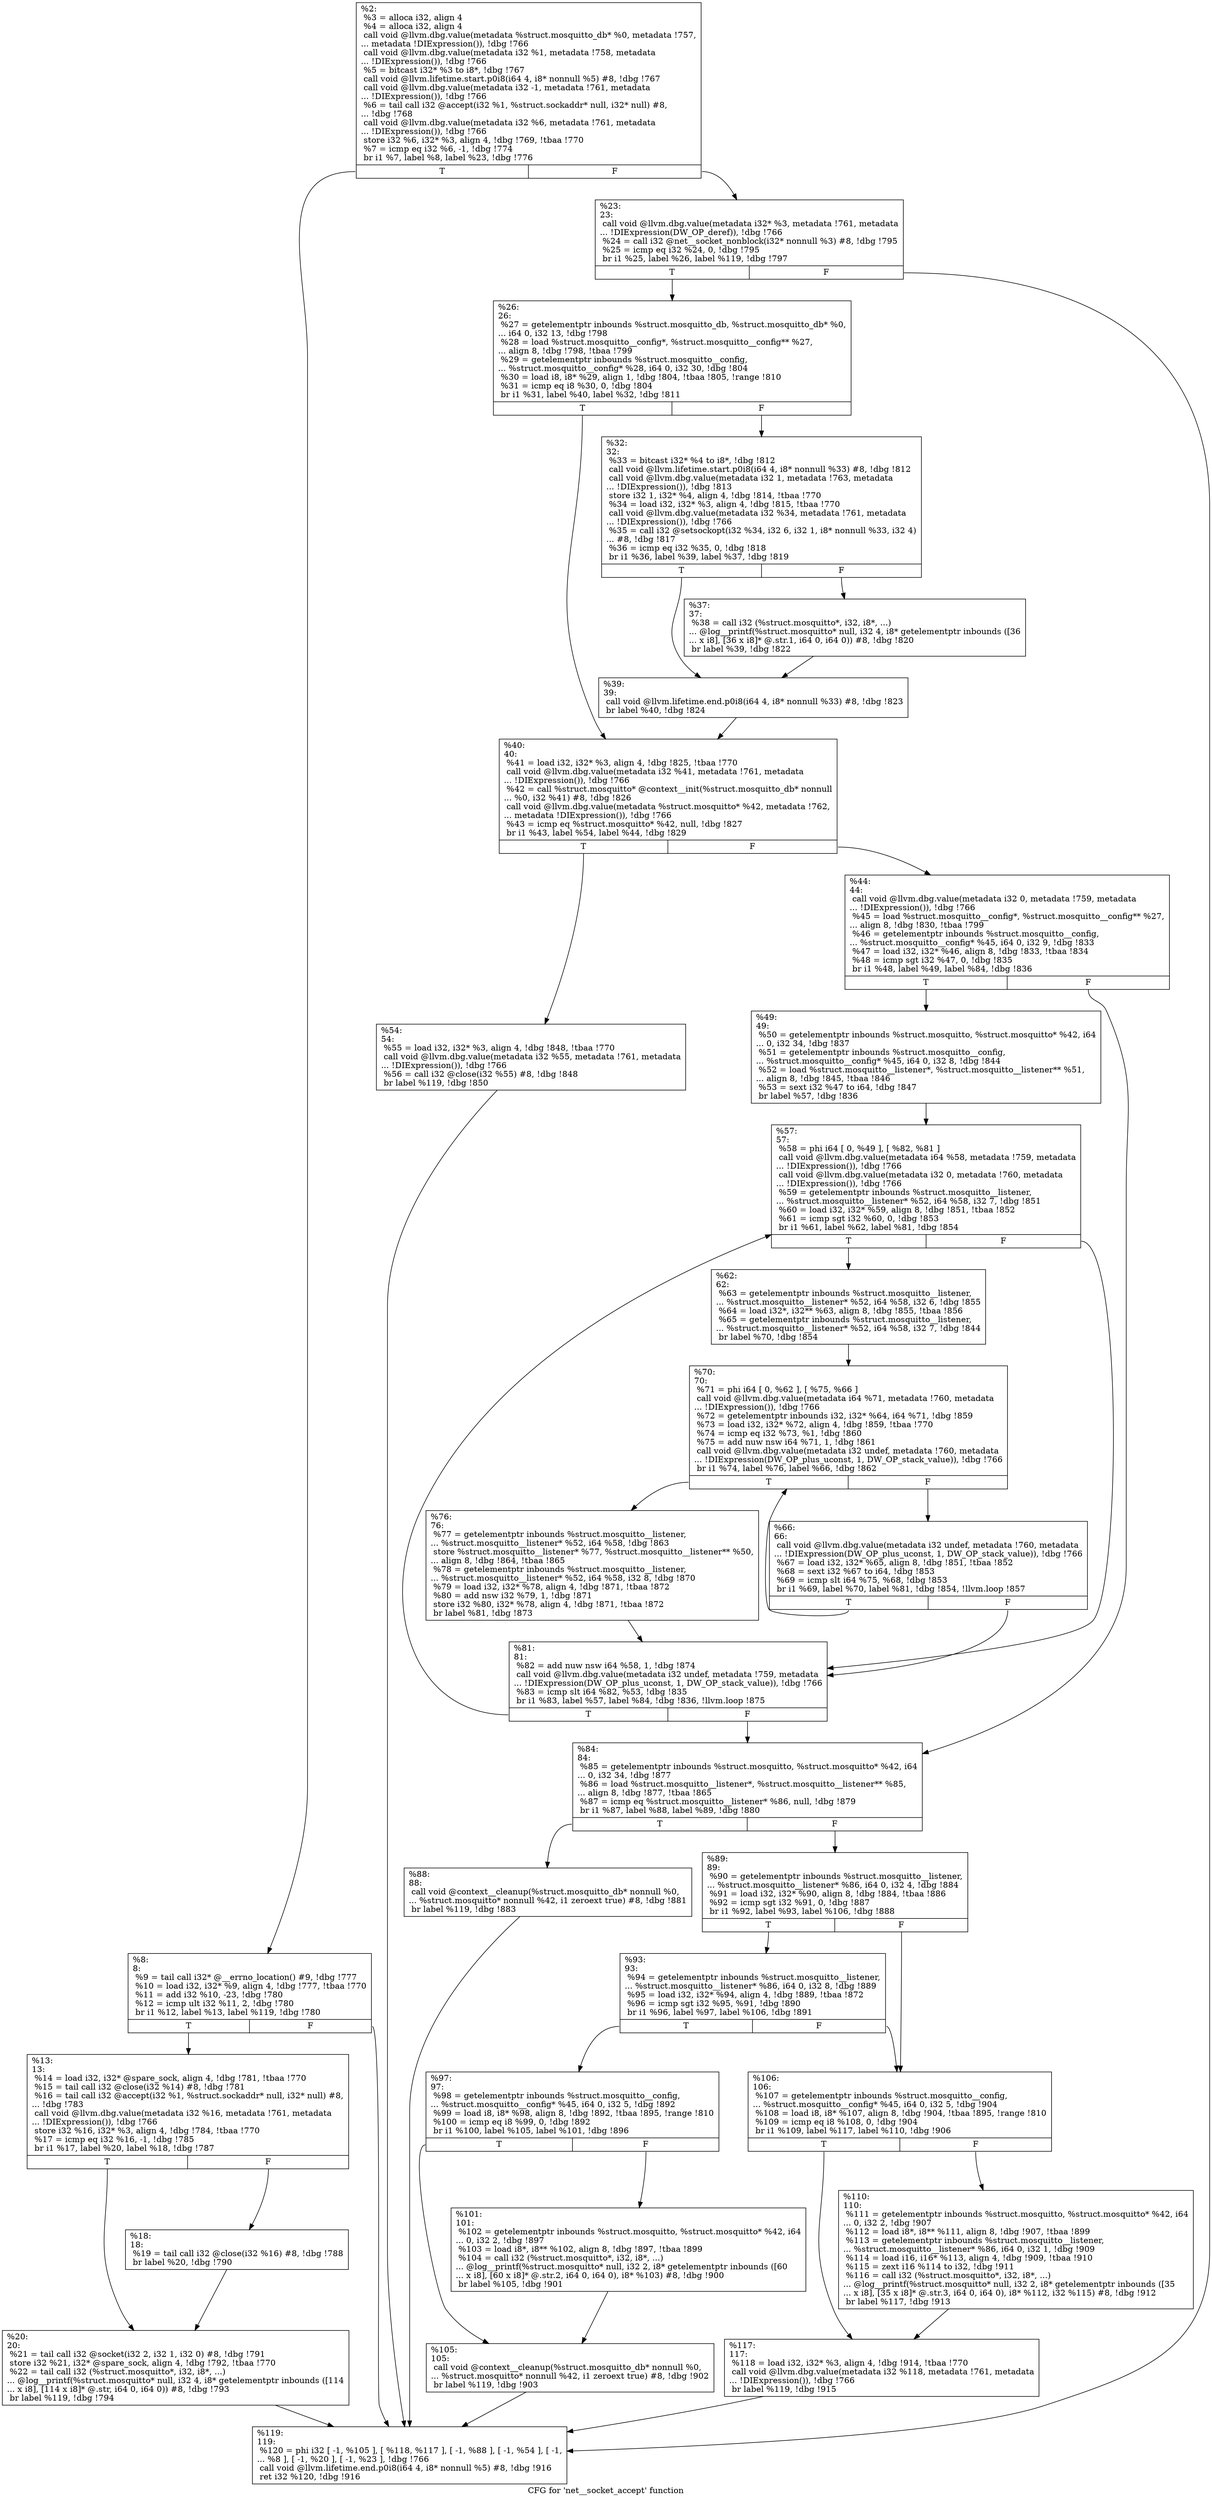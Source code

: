 digraph "CFG for 'net__socket_accept' function" {
	label="CFG for 'net__socket_accept' function";

	Node0x1039b30 [shape=record,label="{%2:\l  %3 = alloca i32, align 4\l  %4 = alloca i32, align 4\l  call void @llvm.dbg.value(metadata %struct.mosquitto_db* %0, metadata !757,\l... metadata !DIExpression()), !dbg !766\l  call void @llvm.dbg.value(metadata i32 %1, metadata !758, metadata\l... !DIExpression()), !dbg !766\l  %5 = bitcast i32* %3 to i8*, !dbg !767\l  call void @llvm.lifetime.start.p0i8(i64 4, i8* nonnull %5) #8, !dbg !767\l  call void @llvm.dbg.value(metadata i32 -1, metadata !761, metadata\l... !DIExpression()), !dbg !766\l  %6 = tail call i32 @accept(i32 %1, %struct.sockaddr* null, i32* null) #8,\l... !dbg !768\l  call void @llvm.dbg.value(metadata i32 %6, metadata !761, metadata\l... !DIExpression()), !dbg !766\l  store i32 %6, i32* %3, align 4, !dbg !769, !tbaa !770\l  %7 = icmp eq i32 %6, -1, !dbg !774\l  br i1 %7, label %8, label %23, !dbg !776\l|{<s0>T|<s1>F}}"];
	Node0x1039b30:s0 -> Node0x103aed0;
	Node0x1039b30:s1 -> Node0x103b010;
	Node0x103aed0 [shape=record,label="{%8:\l8:                                                \l  %9 = tail call i32* @__errno_location() #9, !dbg !777\l  %10 = load i32, i32* %9, align 4, !dbg !777, !tbaa !770\l  %11 = add i32 %10, -23, !dbg !780\l  %12 = icmp ult i32 %11, 2, !dbg !780\l  br i1 %12, label %13, label %119, !dbg !780\l|{<s0>T|<s1>F}}"];
	Node0x103aed0:s0 -> Node0x103af20;
	Node0x103aed0:s1 -> Node0x103b7e0;
	Node0x103af20 [shape=record,label="{%13:\l13:                                               \l  %14 = load i32, i32* @spare_sock, align 4, !dbg !781, !tbaa !770\l  %15 = tail call i32 @close(i32 %14) #8, !dbg !781\l  %16 = tail call i32 @accept(i32 %1, %struct.sockaddr* null, i32* null) #8,\l... !dbg !783\l  call void @llvm.dbg.value(metadata i32 %16, metadata !761, metadata\l... !DIExpression()), !dbg !766\l  store i32 %16, i32* %3, align 4, !dbg !784, !tbaa !770\l  %17 = icmp eq i32 %16, -1, !dbg !785\l  br i1 %17, label %20, label %18, !dbg !787\l|{<s0>T|<s1>F}}"];
	Node0x103af20:s0 -> Node0x103afc0;
	Node0x103af20:s1 -> Node0x103af70;
	Node0x103af70 [shape=record,label="{%18:\l18:                                               \l  %19 = tail call i32 @close(i32 %16) #8, !dbg !788\l  br label %20, !dbg !790\l}"];
	Node0x103af70 -> Node0x103afc0;
	Node0x103afc0 [shape=record,label="{%20:\l20:                                               \l  %21 = tail call i32 @socket(i32 2, i32 1, i32 0) #8, !dbg !791\l  store i32 %21, i32* @spare_sock, align 4, !dbg !792, !tbaa !770\l  %22 = tail call i32 (%struct.mosquitto*, i32, i8*, ...)\l... @log__printf(%struct.mosquitto* null, i32 4, i8* getelementptr inbounds ([114\l... x i8], [114 x i8]* @.str, i64 0, i64 0)) #8, !dbg !793\l  br label %119, !dbg !794\l}"];
	Node0x103afc0 -> Node0x103b7e0;
	Node0x103b010 [shape=record,label="{%23:\l23:                                               \l  call void @llvm.dbg.value(metadata i32* %3, metadata !761, metadata\l... !DIExpression(DW_OP_deref)), !dbg !766\l  %24 = call i32 @net__socket_nonblock(i32* nonnull %3) #8, !dbg !795\l  %25 = icmp eq i32 %24, 0, !dbg !795\l  br i1 %25, label %26, label %119, !dbg !797\l|{<s0>T|<s1>F}}"];
	Node0x103b010:s0 -> Node0x103b060;
	Node0x103b010:s1 -> Node0x103b7e0;
	Node0x103b060 [shape=record,label="{%26:\l26:                                               \l  %27 = getelementptr inbounds %struct.mosquitto_db, %struct.mosquitto_db* %0,\l... i64 0, i32 13, !dbg !798\l  %28 = load %struct.mosquitto__config*, %struct.mosquitto__config** %27,\l... align 8, !dbg !798, !tbaa !799\l  %29 = getelementptr inbounds %struct.mosquitto__config,\l... %struct.mosquitto__config* %28, i64 0, i32 30, !dbg !804\l  %30 = load i8, i8* %29, align 1, !dbg !804, !tbaa !805, !range !810\l  %31 = icmp eq i8 %30, 0, !dbg !804\l  br i1 %31, label %40, label %32, !dbg !811\l|{<s0>T|<s1>F}}"];
	Node0x103b060:s0 -> Node0x103b1a0;
	Node0x103b060:s1 -> Node0x103b0b0;
	Node0x103b0b0 [shape=record,label="{%32:\l32:                                               \l  %33 = bitcast i32* %4 to i8*, !dbg !812\l  call void @llvm.lifetime.start.p0i8(i64 4, i8* nonnull %33) #8, !dbg !812\l  call void @llvm.dbg.value(metadata i32 1, metadata !763, metadata\l... !DIExpression()), !dbg !813\l  store i32 1, i32* %4, align 4, !dbg !814, !tbaa !770\l  %34 = load i32, i32* %3, align 4, !dbg !815, !tbaa !770\l  call void @llvm.dbg.value(metadata i32 %34, metadata !761, metadata\l... !DIExpression()), !dbg !766\l  %35 = call i32 @setsockopt(i32 %34, i32 6, i32 1, i8* nonnull %33, i32 4)\l... #8, !dbg !817\l  %36 = icmp eq i32 %35, 0, !dbg !818\l  br i1 %36, label %39, label %37, !dbg !819\l|{<s0>T|<s1>F}}"];
	Node0x103b0b0:s0 -> Node0x103b150;
	Node0x103b0b0:s1 -> Node0x103b100;
	Node0x103b100 [shape=record,label="{%37:\l37:                                               \l  %38 = call i32 (%struct.mosquitto*, i32, i8*, ...)\l... @log__printf(%struct.mosquitto* null, i32 4, i8* getelementptr inbounds ([36\l... x i8], [36 x i8]* @.str.1, i64 0, i64 0)) #8, !dbg !820\l  br label %39, !dbg !822\l}"];
	Node0x103b100 -> Node0x103b150;
	Node0x103b150 [shape=record,label="{%39:\l39:                                               \l  call void @llvm.lifetime.end.p0i8(i64 4, i8* nonnull %33) #8, !dbg !823\l  br label %40, !dbg !824\l}"];
	Node0x103b150 -> Node0x103b1a0;
	Node0x103b1a0 [shape=record,label="{%40:\l40:                                               \l  %41 = load i32, i32* %3, align 4, !dbg !825, !tbaa !770\l  call void @llvm.dbg.value(metadata i32 %41, metadata !761, metadata\l... !DIExpression()), !dbg !766\l  %42 = call %struct.mosquitto* @context__init(%struct.mosquitto_db* nonnull\l... %0, i32 %41) #8, !dbg !826\l  call void @llvm.dbg.value(metadata %struct.mosquitto* %42, metadata !762,\l... metadata !DIExpression()), !dbg !766\l  %43 = icmp eq %struct.mosquitto* %42, null, !dbg !827\l  br i1 %43, label %54, label %44, !dbg !829\l|{<s0>T|<s1>F}}"];
	Node0x103b1a0:s0 -> Node0x103b290;
	Node0x103b1a0:s1 -> Node0x103b1f0;
	Node0x103b1f0 [shape=record,label="{%44:\l44:                                               \l  call void @llvm.dbg.value(metadata i32 0, metadata !759, metadata\l... !DIExpression()), !dbg !766\l  %45 = load %struct.mosquitto__config*, %struct.mosquitto__config** %27,\l... align 8, !dbg !830, !tbaa !799\l  %46 = getelementptr inbounds %struct.mosquitto__config,\l... %struct.mosquitto__config* %45, i64 0, i32 9, !dbg !833\l  %47 = load i32, i32* %46, align 8, !dbg !833, !tbaa !834\l  %48 = icmp sgt i32 %47, 0, !dbg !835\l  br i1 %48, label %49, label %84, !dbg !836\l|{<s0>T|<s1>F}}"];
	Node0x103b1f0:s0 -> Node0x103b240;
	Node0x103b1f0:s1 -> Node0x103b4c0;
	Node0x103b240 [shape=record,label="{%49:\l49:                                               \l  %50 = getelementptr inbounds %struct.mosquitto, %struct.mosquitto* %42, i64\l... 0, i32 34, !dbg !837\l  %51 = getelementptr inbounds %struct.mosquitto__config,\l... %struct.mosquitto__config* %45, i64 0, i32 8, !dbg !844\l  %52 = load %struct.mosquitto__listener*, %struct.mosquitto__listener** %51,\l... align 8, !dbg !845, !tbaa !846\l  %53 = sext i32 %47 to i64, !dbg !847\l  br label %57, !dbg !836\l}"];
	Node0x103b240 -> Node0x103b2e0;
	Node0x103b290 [shape=record,label="{%54:\l54:                                               \l  %55 = load i32, i32* %3, align 4, !dbg !848, !tbaa !770\l  call void @llvm.dbg.value(metadata i32 %55, metadata !761, metadata\l... !DIExpression()), !dbg !766\l  %56 = call i32 @close(i32 %55) #8, !dbg !848\l  br label %119, !dbg !850\l}"];
	Node0x103b290 -> Node0x103b7e0;
	Node0x103b2e0 [shape=record,label="{%57:\l57:                                               \l  %58 = phi i64 [ 0, %49 ], [ %82, %81 ]\l  call void @llvm.dbg.value(metadata i64 %58, metadata !759, metadata\l... !DIExpression()), !dbg !766\l  call void @llvm.dbg.value(metadata i32 0, metadata !760, metadata\l... !DIExpression()), !dbg !766\l  %59 = getelementptr inbounds %struct.mosquitto__listener,\l... %struct.mosquitto__listener* %52, i64 %58, i32 7, !dbg !851\l  %60 = load i32, i32* %59, align 8, !dbg !851, !tbaa !852\l  %61 = icmp sgt i32 %60, 0, !dbg !853\l  br i1 %61, label %62, label %81, !dbg !854\l|{<s0>T|<s1>F}}"];
	Node0x103b2e0:s0 -> Node0x103b330;
	Node0x103b2e0:s1 -> Node0x103b470;
	Node0x103b330 [shape=record,label="{%62:\l62:                                               \l  %63 = getelementptr inbounds %struct.mosquitto__listener,\l... %struct.mosquitto__listener* %52, i64 %58, i32 6, !dbg !855\l  %64 = load i32*, i32** %63, align 8, !dbg !855, !tbaa !856\l  %65 = getelementptr inbounds %struct.mosquitto__listener,\l... %struct.mosquitto__listener* %52, i64 %58, i32 7, !dbg !844\l  br label %70, !dbg !854\l}"];
	Node0x103b330 -> Node0x103b3d0;
	Node0x103b380 [shape=record,label="{%66:\l66:                                               \l  call void @llvm.dbg.value(metadata i32 undef, metadata !760, metadata\l... !DIExpression(DW_OP_plus_uconst, 1, DW_OP_stack_value)), !dbg !766\l  %67 = load i32, i32* %65, align 8, !dbg !851, !tbaa !852\l  %68 = sext i32 %67 to i64, !dbg !853\l  %69 = icmp slt i64 %75, %68, !dbg !853\l  br i1 %69, label %70, label %81, !dbg !854, !llvm.loop !857\l|{<s0>T|<s1>F}}"];
	Node0x103b380:s0 -> Node0x103b3d0;
	Node0x103b380:s1 -> Node0x103b470;
	Node0x103b3d0 [shape=record,label="{%70:\l70:                                               \l  %71 = phi i64 [ 0, %62 ], [ %75, %66 ]\l  call void @llvm.dbg.value(metadata i64 %71, metadata !760, metadata\l... !DIExpression()), !dbg !766\l  %72 = getelementptr inbounds i32, i32* %64, i64 %71, !dbg !859\l  %73 = load i32, i32* %72, align 4, !dbg !859, !tbaa !770\l  %74 = icmp eq i32 %73, %1, !dbg !860\l  %75 = add nuw nsw i64 %71, 1, !dbg !861\l  call void @llvm.dbg.value(metadata i32 undef, metadata !760, metadata\l... !DIExpression(DW_OP_plus_uconst, 1, DW_OP_stack_value)), !dbg !766\l  br i1 %74, label %76, label %66, !dbg !862\l|{<s0>T|<s1>F}}"];
	Node0x103b3d0:s0 -> Node0x103b420;
	Node0x103b3d0:s1 -> Node0x103b380;
	Node0x103b420 [shape=record,label="{%76:\l76:                                               \l  %77 = getelementptr inbounds %struct.mosquitto__listener,\l... %struct.mosquitto__listener* %52, i64 %58, !dbg !863\l  store %struct.mosquitto__listener* %77, %struct.mosquitto__listener** %50,\l... align 8, !dbg !864, !tbaa !865\l  %78 = getelementptr inbounds %struct.mosquitto__listener,\l... %struct.mosquitto__listener* %52, i64 %58, i32 8, !dbg !870\l  %79 = load i32, i32* %78, align 4, !dbg !871, !tbaa !872\l  %80 = add nsw i32 %79, 1, !dbg !871\l  store i32 %80, i32* %78, align 4, !dbg !871, !tbaa !872\l  br label %81, !dbg !873\l}"];
	Node0x103b420 -> Node0x103b470;
	Node0x103b470 [shape=record,label="{%81:\l81:                                               \l  %82 = add nuw nsw i64 %58, 1, !dbg !874\l  call void @llvm.dbg.value(metadata i32 undef, metadata !759, metadata\l... !DIExpression(DW_OP_plus_uconst, 1, DW_OP_stack_value)), !dbg !766\l  %83 = icmp slt i64 %82, %53, !dbg !835\l  br i1 %83, label %57, label %84, !dbg !836, !llvm.loop !875\l|{<s0>T|<s1>F}}"];
	Node0x103b470:s0 -> Node0x103b2e0;
	Node0x103b470:s1 -> Node0x103b4c0;
	Node0x103b4c0 [shape=record,label="{%84:\l84:                                               \l  %85 = getelementptr inbounds %struct.mosquitto, %struct.mosquitto* %42, i64\l... 0, i32 34, !dbg !877\l  %86 = load %struct.mosquitto__listener*, %struct.mosquitto__listener** %85,\l... align 8, !dbg !877, !tbaa !865\l  %87 = icmp eq %struct.mosquitto__listener* %86, null, !dbg !879\l  br i1 %87, label %88, label %89, !dbg !880\l|{<s0>T|<s1>F}}"];
	Node0x103b4c0:s0 -> Node0x103b510;
	Node0x103b4c0:s1 -> Node0x103b560;
	Node0x103b510 [shape=record,label="{%88:\l88:                                               \l  call void @context__cleanup(%struct.mosquitto_db* nonnull %0,\l... %struct.mosquitto* nonnull %42, i1 zeroext true) #8, !dbg !881\l  br label %119, !dbg !883\l}"];
	Node0x103b510 -> Node0x103b7e0;
	Node0x103b560 [shape=record,label="{%89:\l89:                                               \l  %90 = getelementptr inbounds %struct.mosquitto__listener,\l... %struct.mosquitto__listener* %86, i64 0, i32 4, !dbg !884\l  %91 = load i32, i32* %90, align 8, !dbg !884, !tbaa !886\l  %92 = icmp sgt i32 %91, 0, !dbg !887\l  br i1 %92, label %93, label %106, !dbg !888\l|{<s0>T|<s1>F}}"];
	Node0x103b560:s0 -> Node0x103b5b0;
	Node0x103b560:s1 -> Node0x103b6f0;
	Node0x103b5b0 [shape=record,label="{%93:\l93:                                               \l  %94 = getelementptr inbounds %struct.mosquitto__listener,\l... %struct.mosquitto__listener* %86, i64 0, i32 8, !dbg !889\l  %95 = load i32, i32* %94, align 4, !dbg !889, !tbaa !872\l  %96 = icmp sgt i32 %95, %91, !dbg !890\l  br i1 %96, label %97, label %106, !dbg !891\l|{<s0>T|<s1>F}}"];
	Node0x103b5b0:s0 -> Node0x103b600;
	Node0x103b5b0:s1 -> Node0x103b6f0;
	Node0x103b600 [shape=record,label="{%97:\l97:                                               \l  %98 = getelementptr inbounds %struct.mosquitto__config,\l... %struct.mosquitto__config* %45, i64 0, i32 5, !dbg !892\l  %99 = load i8, i8* %98, align 8, !dbg !892, !tbaa !895, !range !810\l  %100 = icmp eq i8 %99, 0, !dbg !892\l  br i1 %100, label %105, label %101, !dbg !896\l|{<s0>T|<s1>F}}"];
	Node0x103b600:s0 -> Node0x103b6a0;
	Node0x103b600:s1 -> Node0x103b650;
	Node0x103b650 [shape=record,label="{%101:\l101:                                              \l  %102 = getelementptr inbounds %struct.mosquitto, %struct.mosquitto* %42, i64\l... 0, i32 2, !dbg !897\l  %103 = load i8*, i8** %102, align 8, !dbg !897, !tbaa !899\l  %104 = call i32 (%struct.mosquitto*, i32, i8*, ...)\l... @log__printf(%struct.mosquitto* null, i32 2, i8* getelementptr inbounds ([60\l... x i8], [60 x i8]* @.str.2, i64 0, i64 0), i8* %103) #8, !dbg !900\l  br label %105, !dbg !901\l}"];
	Node0x103b650 -> Node0x103b6a0;
	Node0x103b6a0 [shape=record,label="{%105:\l105:                                              \l  call void @context__cleanup(%struct.mosquitto_db* nonnull %0,\l... %struct.mosquitto* nonnull %42, i1 zeroext true) #8, !dbg !902\l  br label %119, !dbg !903\l}"];
	Node0x103b6a0 -> Node0x103b7e0;
	Node0x103b6f0 [shape=record,label="{%106:\l106:                                              \l  %107 = getelementptr inbounds %struct.mosquitto__config,\l... %struct.mosquitto__config* %45, i64 0, i32 5, !dbg !904\l  %108 = load i8, i8* %107, align 8, !dbg !904, !tbaa !895, !range !810\l  %109 = icmp eq i8 %108, 0, !dbg !904\l  br i1 %109, label %117, label %110, !dbg !906\l|{<s0>T|<s1>F}}"];
	Node0x103b6f0:s0 -> Node0x103b790;
	Node0x103b6f0:s1 -> Node0x103b740;
	Node0x103b740 [shape=record,label="{%110:\l110:                                              \l  %111 = getelementptr inbounds %struct.mosquitto, %struct.mosquitto* %42, i64\l... 0, i32 2, !dbg !907\l  %112 = load i8*, i8** %111, align 8, !dbg !907, !tbaa !899\l  %113 = getelementptr inbounds %struct.mosquitto__listener,\l... %struct.mosquitto__listener* %86, i64 0, i32 1, !dbg !909\l  %114 = load i16, i16* %113, align 4, !dbg !909, !tbaa !910\l  %115 = zext i16 %114 to i32, !dbg !911\l  %116 = call i32 (%struct.mosquitto*, i32, i8*, ...)\l... @log__printf(%struct.mosquitto* null, i32 2, i8* getelementptr inbounds ([35\l... x i8], [35 x i8]* @.str.3, i64 0, i64 0), i8* %112, i32 %115) #8, !dbg !912\l  br label %117, !dbg !913\l}"];
	Node0x103b740 -> Node0x103b790;
	Node0x103b790 [shape=record,label="{%117:\l117:                                              \l  %118 = load i32, i32* %3, align 4, !dbg !914, !tbaa !770\l  call void @llvm.dbg.value(metadata i32 %118, metadata !761, metadata\l... !DIExpression()), !dbg !766\l  br label %119, !dbg !915\l}"];
	Node0x103b790 -> Node0x103b7e0;
	Node0x103b7e0 [shape=record,label="{%119:\l119:                                              \l  %120 = phi i32 [ -1, %105 ], [ %118, %117 ], [ -1, %88 ], [ -1, %54 ], [ -1,\l... %8 ], [ -1, %20 ], [ -1, %23 ], !dbg !766\l  call void @llvm.lifetime.end.p0i8(i64 4, i8* nonnull %5) #8, !dbg !916\l  ret i32 %120, !dbg !916\l}"];
}
